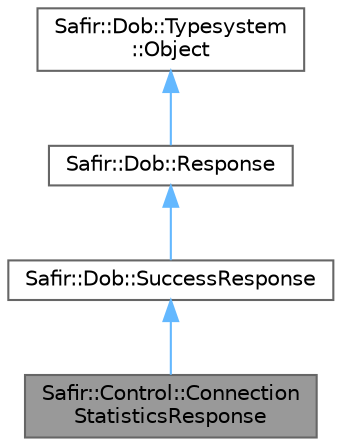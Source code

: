digraph "Safir::Control::ConnectionStatisticsResponse"
{
 // LATEX_PDF_SIZE
  bgcolor="transparent";
  edge [fontname=Helvetica,fontsize=10,labelfontname=Helvetica,labelfontsize=10];
  node [fontname=Helvetica,fontsize=10,shape=box,height=0.2,width=0.4];
  Node1 [label="Safir::Control::Connection\lStatisticsResponse",height=0.2,width=0.4,color="gray40", fillcolor="grey60", style="filled", fontcolor="black",tooltip="Response to a Safir.Control.GetConnectionStatistics service request."];
  Node2 -> Node1 [dir="back",color="steelblue1",style="solid"];
  Node2 [label="Safir::Dob::SuccessResponse",height=0.2,width=0.4,color="gray40", fillcolor="white", style="filled",URL="$a01939.html",tooltip="The baseclass for all success responses."];
  Node3 -> Node2 [dir="back",color="steelblue1",style="solid"];
  Node3 [label="Safir::Dob::Response",height=0.2,width=0.4,color="gray40", fillcolor="white", style="filled",URL="$a01919.html",tooltip="The baseclass for all responses."];
  Node4 -> Node3 [dir="back",color="steelblue1",style="solid"];
  Node4 [label="Safir::Dob::Typesystem\l::Object",height=0.2,width=0.4,color="gray40", fillcolor="white", style="filled",URL="$a01499.html",tooltip="The base class for all DOB objects."];
}

